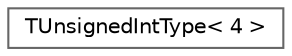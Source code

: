 digraph "Graphical Class Hierarchy"
{
 // INTERACTIVE_SVG=YES
 // LATEX_PDF_SIZE
  bgcolor="transparent";
  edge [fontname=Helvetica,fontsize=10,labelfontname=Helvetica,labelfontsize=10];
  node [fontname=Helvetica,fontsize=10,shape=box,height=0.2,width=0.4];
  rankdir="LR";
  Node0 [id="Node000000",label="TUnsignedIntType\< 4 \>",height=0.2,width=0.4,color="grey40", fillcolor="white", style="filled",URL="$d2/d45/structTUnsignedIntType_3_014_01_4.html",tooltip=" "];
}
